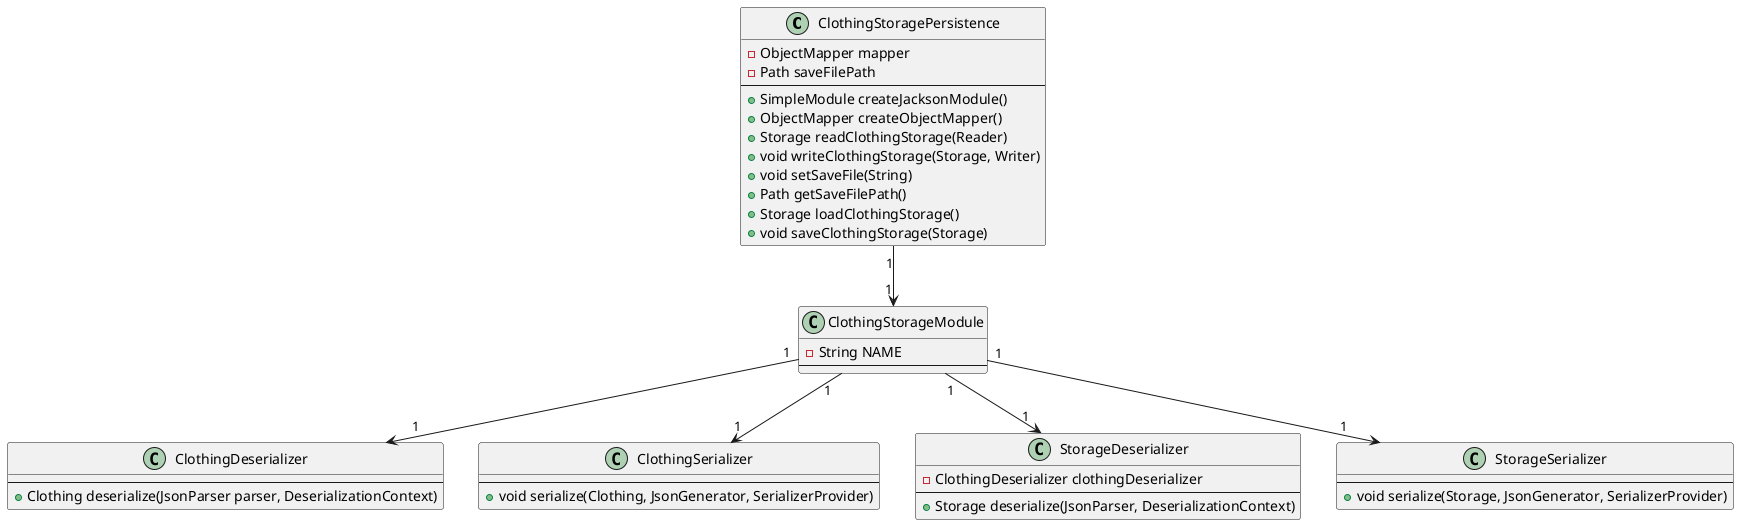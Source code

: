 @startuml localpersistence

class ClothingStoragePersistence
{
    -ObjectMapper mapper
    -Path saveFilePath
    --
    +SimpleModule createJacksonModule()
    +ObjectMapper createObjectMapper()
    +Storage readClothingStorage(Reader)
    +void writeClothingStorage(Storage, Writer)
    +void setSaveFile(String)
    +Path getSaveFilePath()
    +Storage loadClothingStorage()
    +void saveClothingStorage(Storage)
}

class ClothingStorageModule
{
    -String NAME
    --
}

class ClothingDeserializer
{
    --
    +Clothing deserialize(JsonParser parser, DeserializationContext)
}

class ClothingSerializer
{
    --
    +void serialize(Clothing, JsonGenerator, SerializerProvider)
}

class StorageDeserializer
{
    -ClothingDeserializer clothingDeserializer
    --
    +Storage deserialize(JsonParser, DeserializationContext)
}

class StorageSerializer
{
    --
    +void serialize(Storage, JsonGenerator, SerializerProvider)
}

ClothingStoragePersistence "1" --> "1" ClothingStorageModule
ClothingStorageModule "1" --> "1" ClothingDeserializer
ClothingStorageModule "1" --> "1" ClothingSerializer
ClothingStorageModule "1" --> "1" StorageDeserializer
ClothingStorageModule "1" --> "1" StorageSerializer

@enduml